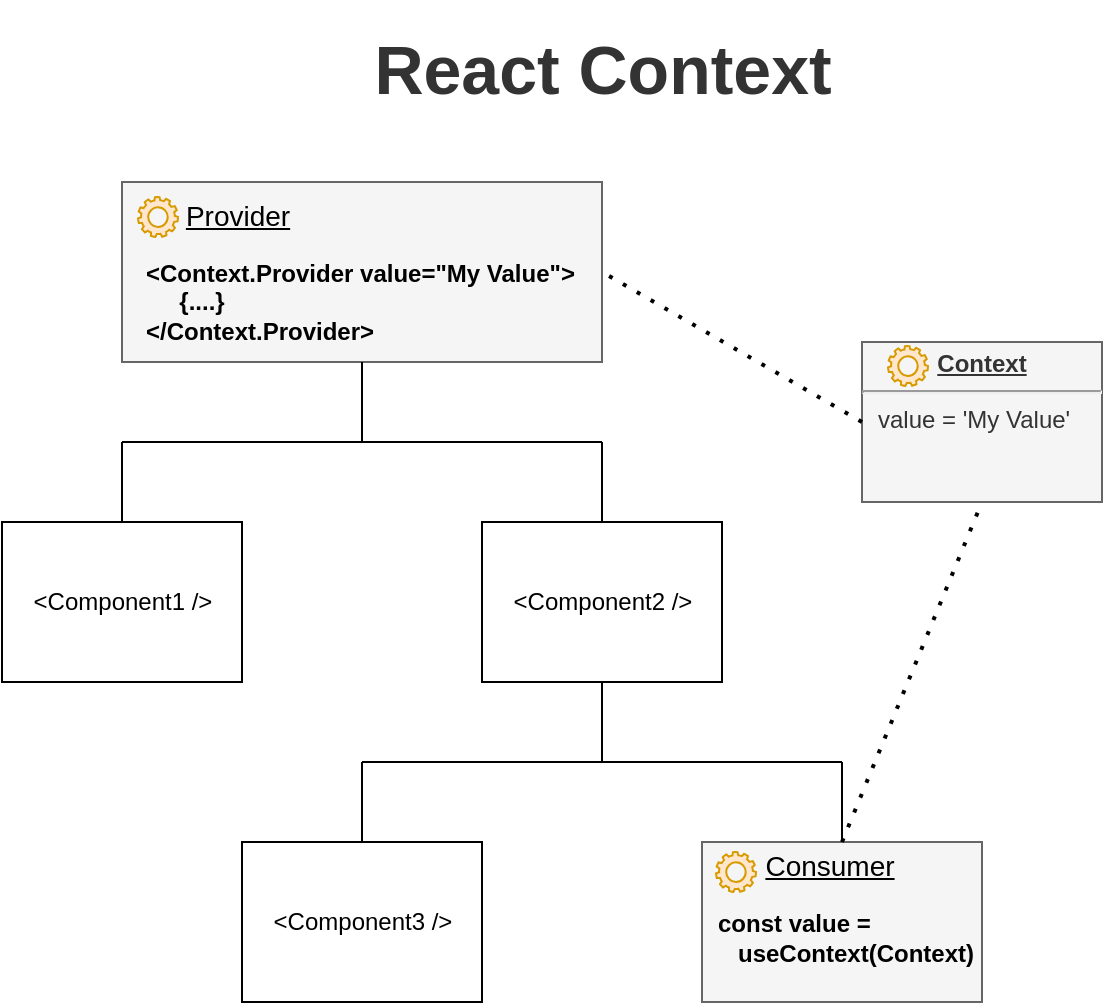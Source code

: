 <mxfile pages="3" scale="1" border="20">
    <diagram id="idhxigilsuWetFB2cpPl" name="At least one promise fulfilled">
        <mxGraphModel dx="744" dy="622" grid="1" gridSize="10" guides="1" tooltips="1" connect="1" arrows="1" fold="1" page="0" pageScale="1" pageWidth="827" pageHeight="1169" math="0" shadow="0">
            <root>
                <mxCell id="0"/>
                <mxCell id="1" parent="0"/>
                <mxCell id="-Ry6M9x0l0Hvcf1J6-pP-10" value="" style="html=1;fillColor=#f5f5f5;strokeColor=#666666;fontColor=#333333;" parent="1" vertex="1">
                    <mxGeometry x="350" y="760" width="140" height="80" as="geometry"/>
                </mxCell>
                <mxCell id="N8z0Ye5YrI288PrtkeDU-12" value="" style="rounded=0;whiteSpace=wrap;html=1;fillColor=#f5f5f5;strokeColor=#666666;fontColor=#333333;" parent="1" vertex="1">
                    <mxGeometry x="60" y="430" width="240" height="90" as="geometry"/>
                </mxCell>
                <mxCell id="N8z0Ye5YrI288PrtkeDU-3" value="React Context" style="text;strokeColor=none;fillColor=none;html=1;fontSize=34;fontStyle=1;verticalAlign=middle;align=center;fontColor=#333333;" parent="1" vertex="1">
                    <mxGeometry x="185" y="339" width="230" height="70" as="geometry"/>
                </mxCell>
                <mxCell id="-Ry6M9x0l0Hvcf1J6-pP-3" value="&lt;p style=&quot;margin: 0px ; margin-top: 4px ; text-align: center ; text-decoration: underline&quot;&gt;&lt;b&gt;Context&lt;/b&gt;&lt;/p&gt;&lt;hr&gt;&lt;p style=&quot;margin: 0px ; margin-left: 8px&quot;&gt;value = 'My Value'&lt;br&gt;&lt;/p&gt;" style="verticalAlign=top;align=left;overflow=fill;fontSize=12;fontFamily=Helvetica;html=1;fillColor=#f5f5f5;strokeColor=#666666;fontColor=#333333;" parent="1" vertex="1">
                    <mxGeometry x="430" y="510" width="120" height="80" as="geometry"/>
                </mxCell>
                <mxCell id="-Ry6M9x0l0Hvcf1J6-pP-4" value="&amp;lt;Component1 /&amp;gt;" style="html=1;" parent="1" vertex="1">
                    <mxGeometry y="600" width="120" height="80" as="geometry"/>
                </mxCell>
                <mxCell id="-Ry6M9x0l0Hvcf1J6-pP-5" value="&amp;lt;Component2 /&amp;gt;" style="html=1;" parent="1" vertex="1">
                    <mxGeometry x="240" y="600" width="120" height="80" as="geometry"/>
                </mxCell>
                <mxCell id="-Ry6M9x0l0Hvcf1J6-pP-9" value="" style="endArrow=none;html=1;" parent="1" edge="1">
                    <mxGeometry width="50" height="50" relative="1" as="geometry">
                        <mxPoint x="60" y="560" as="sourcePoint"/>
                        <mxPoint x="300" y="560" as="targetPoint"/>
                    </mxGeometry>
                </mxCell>
                <mxCell id="-Ry6M9x0l0Hvcf1J6-pP-11" value="&amp;lt;Component3 /&amp;gt;" style="html=1;" parent="1" vertex="1">
                    <mxGeometry x="120" y="760" width="120" height="80" as="geometry"/>
                </mxCell>
                <mxCell id="-Ry6M9x0l0Hvcf1J6-pP-12" value="" style="endArrow=none;html=1;exitX=0.5;exitY=1;exitDx=0;exitDy=0;" parent="1" source="N8z0Ye5YrI288PrtkeDU-12" edge="1">
                    <mxGeometry width="50" height="50" relative="1" as="geometry">
                        <mxPoint x="70" y="570" as="sourcePoint"/>
                        <mxPoint x="180" y="560" as="targetPoint"/>
                    </mxGeometry>
                </mxCell>
                <mxCell id="-Ry6M9x0l0Hvcf1J6-pP-13" value="" style="endArrow=none;html=1;entryX=0.5;entryY=0;entryDx=0;entryDy=0;" parent="1" target="-Ry6M9x0l0Hvcf1J6-pP-4" edge="1">
                    <mxGeometry width="50" height="50" relative="1" as="geometry">
                        <mxPoint x="60" y="560" as="sourcePoint"/>
                        <mxPoint x="190" y="570" as="targetPoint"/>
                    </mxGeometry>
                </mxCell>
                <mxCell id="-Ry6M9x0l0Hvcf1J6-pP-14" value="" style="endArrow=none;html=1;" parent="1" target="-Ry6M9x0l0Hvcf1J6-pP-5" edge="1">
                    <mxGeometry width="50" height="50" relative="1" as="geometry">
                        <mxPoint x="300" y="560" as="sourcePoint"/>
                        <mxPoint x="200" y="580" as="targetPoint"/>
                    </mxGeometry>
                </mxCell>
                <mxCell id="-Ry6M9x0l0Hvcf1J6-pP-19" value="" style="endArrow=none;html=1;entryX=0.5;entryY=1;entryDx=0;entryDy=0;" parent="1" target="-Ry6M9x0l0Hvcf1J6-pP-5" edge="1">
                    <mxGeometry width="50" height="50" relative="1" as="geometry">
                        <mxPoint x="300" y="720" as="sourcePoint"/>
                        <mxPoint x="190" y="570" as="targetPoint"/>
                    </mxGeometry>
                </mxCell>
                <mxCell id="-Ry6M9x0l0Hvcf1J6-pP-20" value="" style="endArrow=none;html=1;" parent="1" edge="1">
                    <mxGeometry width="50" height="50" relative="1" as="geometry">
                        <mxPoint x="180" y="720" as="sourcePoint"/>
                        <mxPoint x="420" y="720" as="targetPoint"/>
                    </mxGeometry>
                </mxCell>
                <mxCell id="-Ry6M9x0l0Hvcf1J6-pP-21" value="" style="endArrow=none;html=1;entryX=0.5;entryY=0;entryDx=0;entryDy=0;" parent="1" target="-Ry6M9x0l0Hvcf1J6-pP-11" edge="1">
                    <mxGeometry width="50" height="50" relative="1" as="geometry">
                        <mxPoint x="180" y="720" as="sourcePoint"/>
                        <mxPoint x="70" y="610" as="targetPoint"/>
                    </mxGeometry>
                </mxCell>
                <mxCell id="-Ry6M9x0l0Hvcf1J6-pP-22" value="" style="endArrow=none;html=1;" parent="1" target="-Ry6M9x0l0Hvcf1J6-pP-10" edge="1">
                    <mxGeometry width="50" height="50" relative="1" as="geometry">
                        <mxPoint x="420" y="720" as="sourcePoint"/>
                        <mxPoint x="80" y="620" as="targetPoint"/>
                    </mxGeometry>
                </mxCell>
                <mxCell id="-Ry6M9x0l0Hvcf1J6-pP-26" value="&amp;lt;Context.Provider value=&quot;My Value&quot;&amp;gt;&lt;br&gt;&amp;nbsp; &amp;nbsp; &amp;nbsp;{....}&lt;br&gt;&lt;div&gt;&lt;span&gt;&amp;lt;/Context.Provider&amp;gt;&lt;/span&gt;&lt;/div&gt;" style="text;html=1;strokeColor=none;fillColor=none;align=left;verticalAlign=middle;whiteSpace=wrap;rounded=0;fontStyle=1" parent="1" vertex="1">
                    <mxGeometry x="70" y="457.5" width="220" height="65" as="geometry"/>
                </mxCell>
                <mxCell id="-Ry6M9x0l0Hvcf1J6-pP-27" value="" style="html=1;aspect=fixed;strokeColor=#d79b00;shadow=0;align=center;verticalAlign=top;fillColor=#ffe6cc;shape=mxgraph.gcp2.gear" parent="1" vertex="1">
                    <mxGeometry x="443" y="512" width="20" height="20" as="geometry"/>
                </mxCell>
                <mxCell id="-Ry6M9x0l0Hvcf1J6-pP-28" value="" style="html=1;aspect=fixed;strokeColor=#d79b00;shadow=0;align=center;verticalAlign=top;fillColor=#ffe6cc;shape=mxgraph.gcp2.gear" parent="1" vertex="1">
                    <mxGeometry x="68" y="437.5" width="20" height="20" as="geometry"/>
                </mxCell>
                <mxCell id="-Ry6M9x0l0Hvcf1J6-pP-32" value="Provider" style="text;html=1;strokeColor=none;fillColor=none;align=center;verticalAlign=middle;whiteSpace=wrap;rounded=0;fontSize=14;fontStyle=4" parent="1" vertex="1">
                    <mxGeometry x="98" y="436.5" width="40" height="20" as="geometry"/>
                </mxCell>
                <mxCell id="-Ry6M9x0l0Hvcf1J6-pP-35" value="" style="html=1;aspect=fixed;strokeColor=#d79b00;shadow=0;align=center;verticalAlign=top;fillColor=#ffe6cc;shape=mxgraph.gcp2.gear" parent="1" vertex="1">
                    <mxGeometry x="357" y="765" width="20" height="20" as="geometry"/>
                </mxCell>
                <mxCell id="-Ry6M9x0l0Hvcf1J6-pP-36" value="Consumer" style="text;html=1;strokeColor=none;fillColor=none;align=center;verticalAlign=middle;whiteSpace=wrap;rounded=0;fontSize=14;fontStyle=4" parent="1" vertex="1">
                    <mxGeometry x="394" y="762" width="40" height="20" as="geometry"/>
                </mxCell>
                <mxCell id="-Ry6M9x0l0Hvcf1J6-pP-37" value="const value = &lt;br&gt;&amp;nbsp; &amp;nbsp;useContext(Context)" style="text;html=1;strokeColor=none;fillColor=none;align=left;verticalAlign=middle;whiteSpace=wrap;rounded=0;fontStyle=1" parent="1" vertex="1">
                    <mxGeometry x="356" y="775" width="140" height="65" as="geometry"/>
                </mxCell>
                <mxCell id="-Ry6M9x0l0Hvcf1J6-pP-38" value="" style="endArrow=none;dashed=1;html=1;dashPattern=1 3;strokeWidth=2;fontSize=14;entryX=0.5;entryY=1;entryDx=0;entryDy=0;exitX=0.5;exitY=0;exitDx=0;exitDy=0;" parent="1" source="-Ry6M9x0l0Hvcf1J6-pP-10" target="-Ry6M9x0l0Hvcf1J6-pP-3" edge="1">
                    <mxGeometry width="50" height="50" relative="1" as="geometry">
                        <mxPoint x="270" y="600" as="sourcePoint"/>
                        <mxPoint x="320" y="550" as="targetPoint"/>
                    </mxGeometry>
                </mxCell>
                <mxCell id="-Ry6M9x0l0Hvcf1J6-pP-39" value="" style="endArrow=none;dashed=1;html=1;dashPattern=1 3;strokeWidth=2;fontSize=14;entryX=1;entryY=0.5;entryDx=0;entryDy=0;exitX=0;exitY=0.5;exitDx=0;exitDy=0;" parent="1" source="-Ry6M9x0l0Hvcf1J6-pP-3" target="N8z0Ye5YrI288PrtkeDU-12" edge="1">
                    <mxGeometry width="50" height="50" relative="1" as="geometry">
                        <mxPoint x="430" y="770" as="sourcePoint"/>
                        <mxPoint x="493.04" y="562" as="targetPoint"/>
                    </mxGeometry>
                </mxCell>
            </root>
        </mxGraphModel>
    </diagram>
</mxfile>